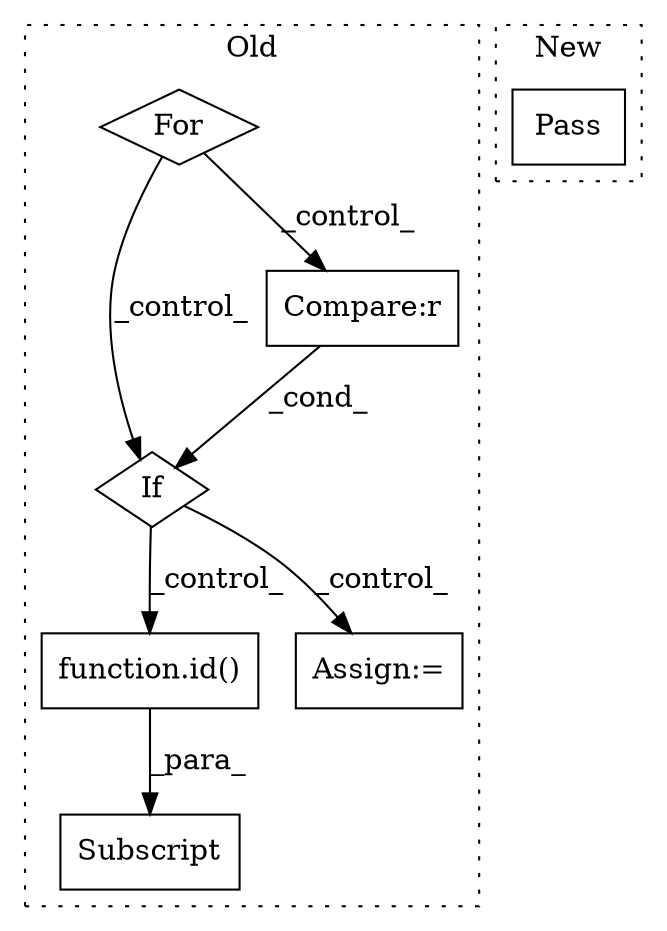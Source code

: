 digraph G {
subgraph cluster0 {
1 [label="function.id()" a="75" s="7584,7588" l="3,1" shape="box"];
3 [label="If" a="96" s="7262" l="3" shape="diamond"];
4 [label="Subscript" a="63" s="7581,0" l="9,0" shape="box"];
5 [label="For" a="107" s="7163,7200" l="4,18" shape="diamond"];
6 [label="Compare:r" a="40" s="7265" l="10" shape="box"];
7 [label="Assign:=" a="68" s="7595" l="3" shape="box"];
label = "Old";
style="dotted";
}
subgraph cluster1 {
2 [label="Pass" a="62" s="6763" l="4" shape="box"];
label = "New";
style="dotted";
}
1 -> 4 [label="_para_"];
3 -> 7 [label="_control_"];
3 -> 1 [label="_control_"];
5 -> 6 [label="_control_"];
5 -> 3 [label="_control_"];
6 -> 3 [label="_cond_"];
}